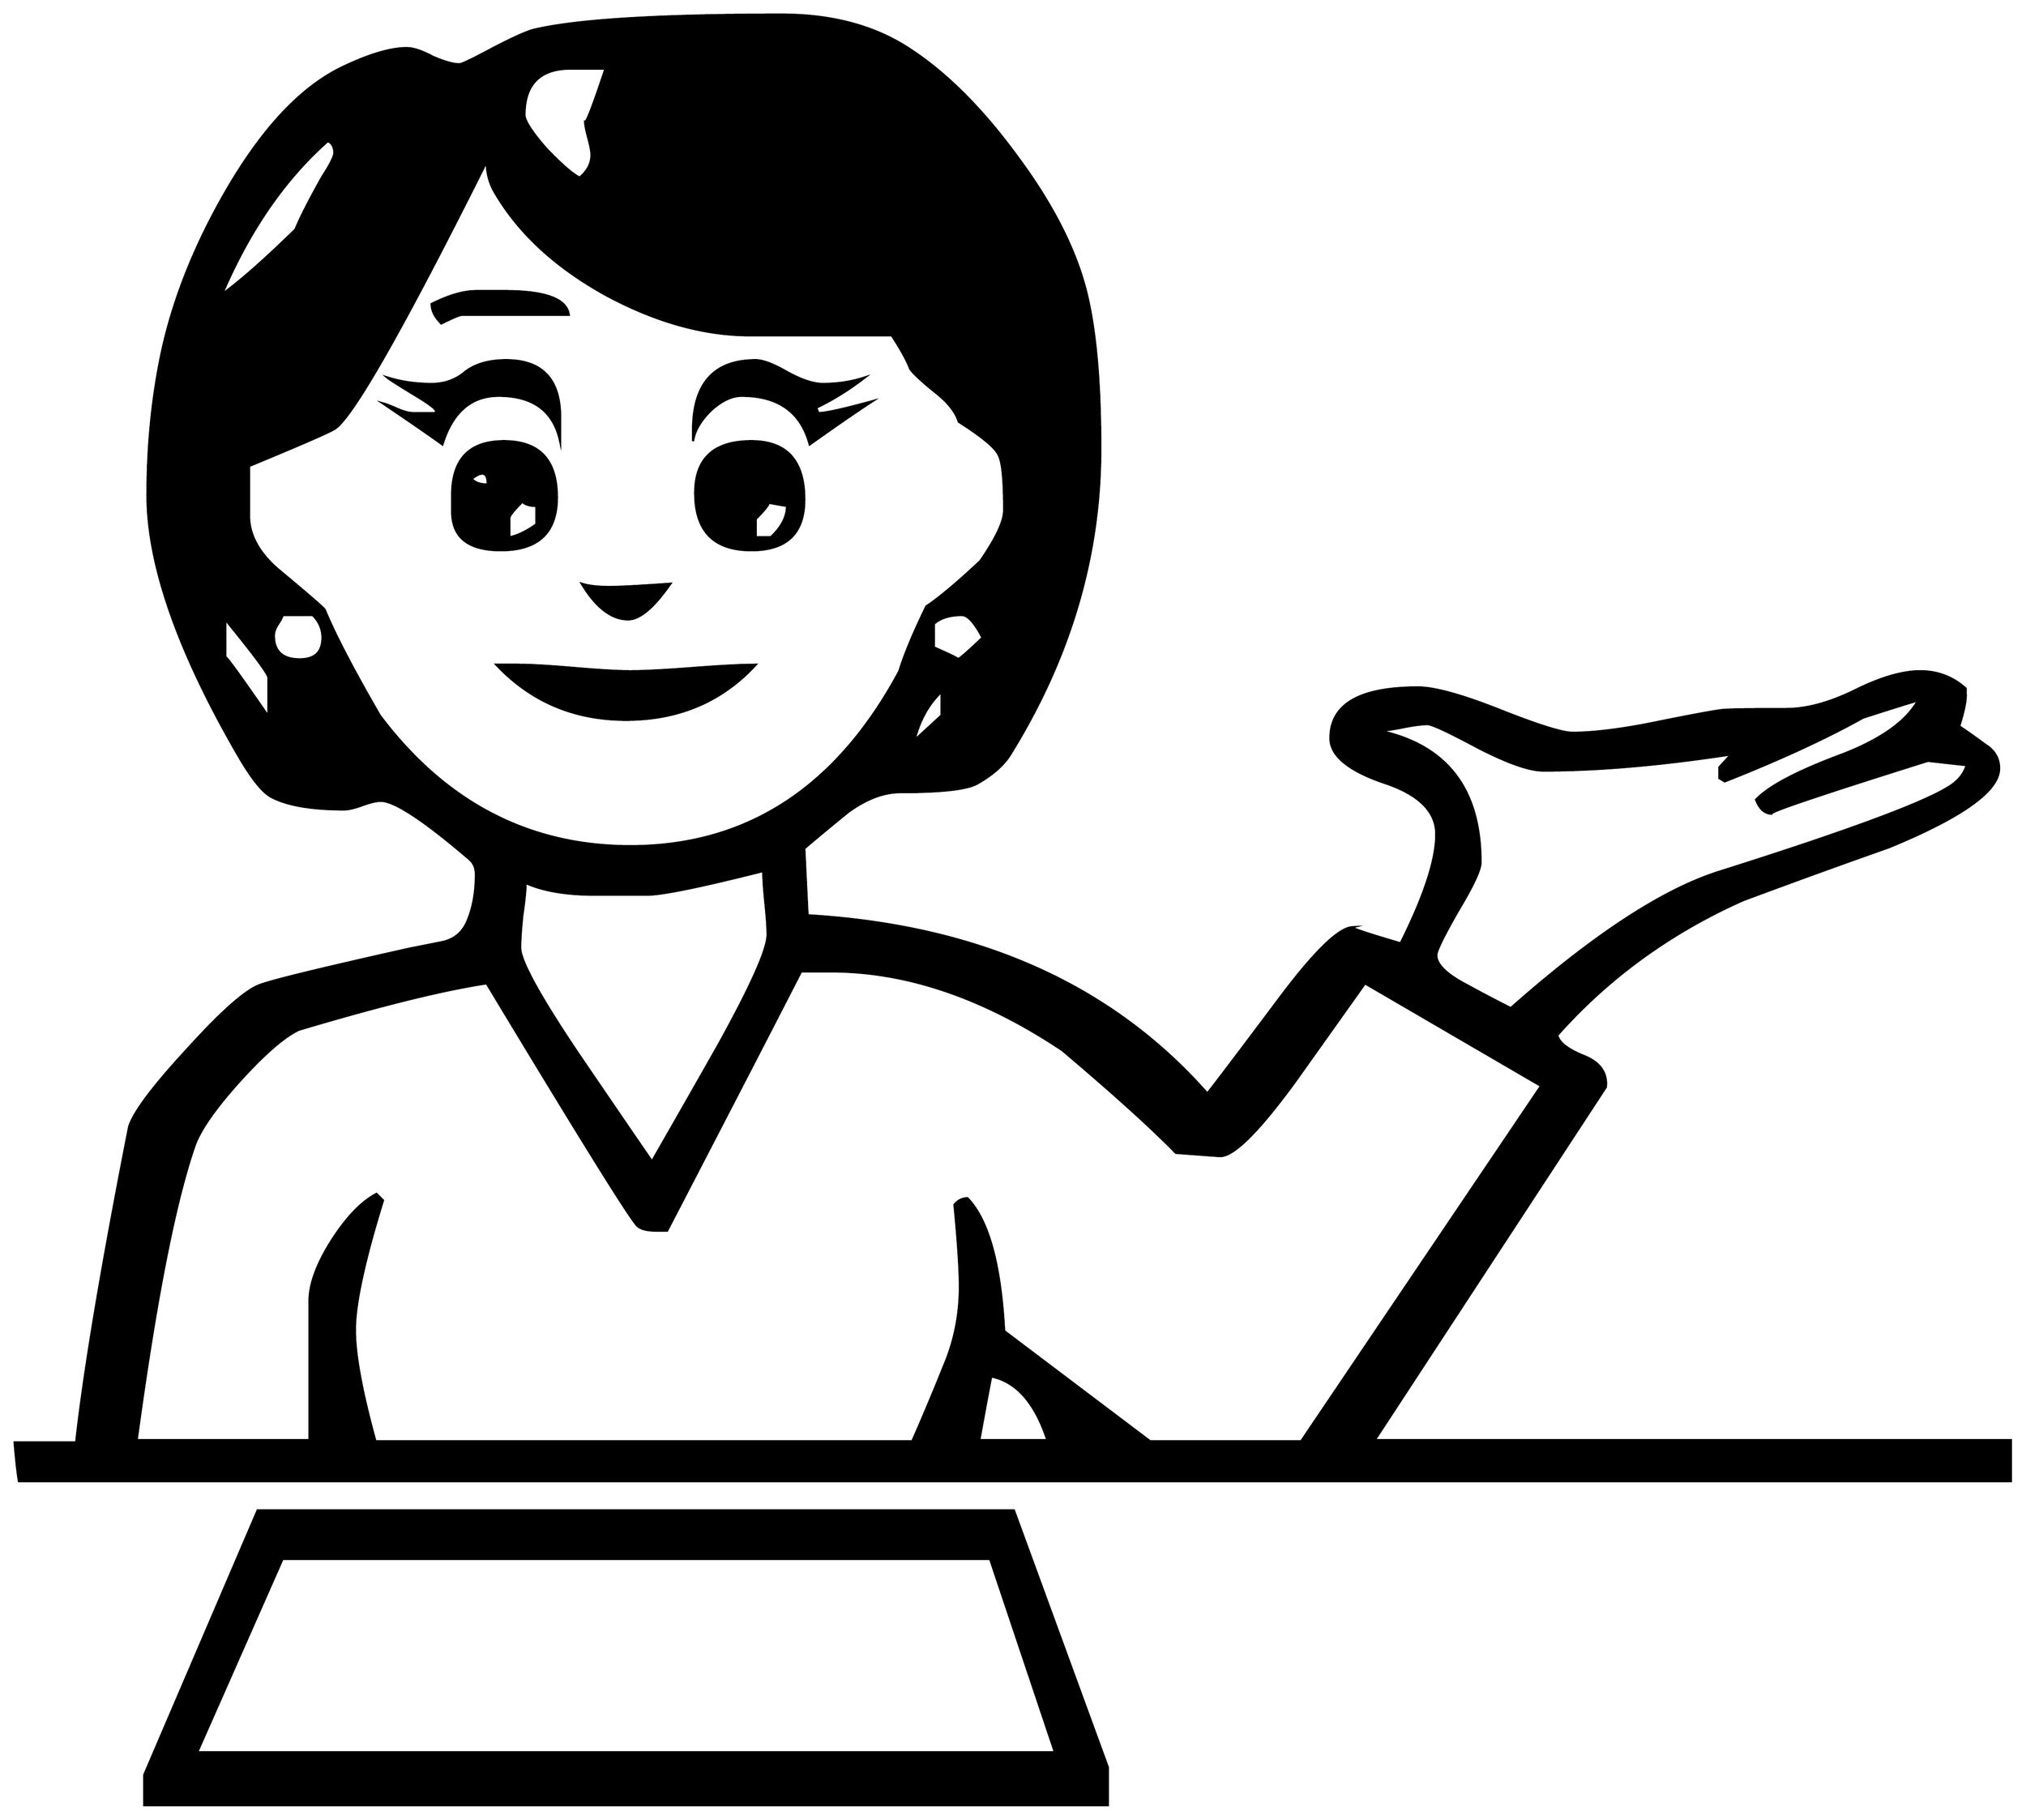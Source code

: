 


\begin{tikzpicture}[y=0.80pt, x=0.80pt, yscale=-1.0, xscale=1.0, inner sep=0pt, outer sep=0pt]
\begin{scope}[shift={(100.0,1609.0)},nonzero rule]
  \path[draw=.,fill=.,line width=1.600pt] (1930.0,44.0) --
    (86.0,44.0) .. controls (84.667,36.0) and (83.333,24.0) ..
    (82.0,8.0) -- (139.0,8.0) .. controls (146.333,-58.0) and
    (162.667,-155.333) .. (188.0,-284.0) .. controls (192.0,-297.333)
    and (209.667,-321.0) .. (241.0,-355.0) .. controls
    (272.333,-389.667) and (294.667,-409.667) .. (308.0,-415.0) ..
    controls (317.333,-419.0) and (363.667,-430.333) .. (447.0,-449.0)
    .. controls (457.0,-451.0) and (467.0,-453.0) ..
    (477.0,-455.0) .. controls (487.667,-457.0) and (495.333,-462.667)
    .. (500.0,-472.0) .. controls (506.0,-484.667) and
    (509.0,-500.0) .. (509.0,-518.0) .. controls (509.0,-524.0)
    and (507.0,-528.667) .. (503.0,-532.0) .. controls
    (461.0,-568.0) and (433.667,-586.0) .. (421.0,-586.0) ..
    controls (417.0,-586.0) and (411.333,-584.667) .. (404.0,-582.0)
    .. controls (396.667,-579.333) and (391.0,-578.0) ..
    (387.0,-578.0) .. controls (356.333,-578.0) and (333.667,-582.0)
    .. (319.0,-590.0) .. controls (311.0,-594.667) and
    (301.0,-607.333) .. (289.0,-628.0) .. controls (233.0,-724.667)
    and (205.0,-805.0) .. (205.0,-869.0) .. controls
    (205.0,-915.0) and (209.333,-958.667) .. (218.0,-1000.0) ..
    controls (228.667,-1050.0) and (248.667,-1100.333) ..
    (278.0,-1151.0) .. controls (312.0,-1209.667) and
    (348.333,-1248.0) .. (387.0,-1266.0) .. controls
    (411.0,-1277.333) and (430.333,-1283.0) .. (445.0,-1283.0) ..
    controls (451.0,-1283.0) and (459.0,-1280.333) ..
    (469.0,-1275.0) .. controls (479.667,-1270.333) and
    (488.0,-1268.0) .. (494.0,-1268.0) .. controls
    (496.0,-1268.0) and (506.333,-1273.0) .. (525.0,-1283.0) ..
    controls (544.333,-1293.0) and (557.0,-1298.667) ..
    (563.0,-1300.0) .. controls (602.333,-1309.333) and
    (678.667,-1314.0) .. (792.0,-1314.0) .. controls
    (836.667,-1314.0) and (874.667,-1304.333) .. (906.0,-1285.0) ..
    controls (941.333,-1263.0) and (975.667,-1229.333) ..
    (1009.0,-1184.0) .. controls (1042.333,-1139.333) and
    (1064.0,-1097.0) .. (1074.0,-1057.0) .. controls
    (1082.667,-1022.333) and (1087.0,-974.0) .. (1087.0,-912.0) ..
    controls (1087.0,-812.667) and (1059.0,-718.0) ..
    (1003.0,-628.0) .. controls (997.0,-618.667) and
    (987.0,-610.0) .. (973.0,-602.0) .. controls (963.667,-596.667)
    and (940.0,-594.0) .. (902.0,-594.0) .. controls
    (886.667,-594.0) and (870.667,-588.0) .. (854.0,-576.0) ..
    controls (840.0,-564.667) and (826.333,-553.333) .. (813.0,-542.0)
    .. controls (813.667,-528.0) and (814.667,-507.333) ..
    (816.0,-480.0) .. controls (974.0,-470.667) and
    (1097.333,-415.667) .. (1186.0,-315.0) .. controls
    (1188.0,-317.0) and (1210.0,-346.0) .. (1252.0,-402.0) ..
    controls (1285.333,-446.667) and (1308.333,-469.0) ..
    (1321.0,-469.0) .. controls (1316.333,-469.0) and
    (1331.0,-464.0) .. (1365.0,-454.0) .. controls
    (1387.0,-498.0) and (1398.0,-531.667) .. (1398.0,-555.0) ..
    controls (1398.0,-576.333) and (1381.667,-592.333) ..
    (1349.0,-603.0) .. controls (1316.333,-614.333) and
    (1300.0,-628.0) .. (1300.0,-644.0) .. controls
    (1300.0,-675.333) and (1327.0,-691.0) .. (1381.0,-691.0) ..
    controls (1396.333,-691.0) and (1421.667,-684.0) ..
    (1457.0,-670.0) .. controls (1492.333,-656.0) and
    (1514.667,-649.0) .. (1524.0,-649.0) .. controls
    (1542.0,-649.0) and (1565.0,-651.667) .. (1593.0,-657.0) ..
    controls (1629.0,-664.333) and (1652.0,-668.667) ..
    (1662.0,-670.0) .. controls (1668.0,-670.667) and
    (1688.0,-671.0) .. (1722.0,-671.0) .. controls
    (1740.667,-671.0) and (1761.667,-676.667) .. (1785.0,-688.0) ..
    controls (1809.0,-700.0) and (1829.333,-706.0) ..
    (1846.0,-706.0) .. controls (1862.0,-706.0) and
    (1876.0,-700.667) .. (1888.0,-690.0) -- (1888.0,-686.0) ..
    controls (1888.667,-680.0) and (1886.667,-669.667) ..
    (1882.0,-655.0) .. controls (1890.0,-649.667) and
    (1898.0,-644.0) .. (1906.0,-638.0) .. controls
    (1914.667,-632.667) and (1919.0,-625.333) .. (1919.0,-616.0) ..
    controls (1919.0,-595.333) and (1885.0,-571.0) ..
    (1817.0,-543.0) .. controls (1771.667,-527.0) and
    (1726.667,-510.667) .. (1682.0,-494.0) .. controls
    (1614.667,-464.0) and (1557.333,-422.333) .. (1510.0,-369.0) ..
    controls (1511.333,-362.333) and (1519.333,-356.0) ..
    (1534.0,-350.0) .. controls (1549.333,-344.0) and
    (1556.333,-334.333) .. (1555.0,-321.0) -- (1341.0,6.0) --
    (1930.0,6.0) -- (1930.0,44.0) -- cycle(1094.0,344.0) --
    (202.0,344.0) -- (202.0,316.0) -- (307.0,71.0) --
    (1007.0,71.0) -- (1094.0,309.0) -- (1094.0,344.0) --
    cycle(1889.0,-619.0) -- (1853.0,-623.0) .. controls
    (1749.0,-590.333) and (1701.0,-574.0) .. (1709.0,-574.0) ..
    controls (1702.333,-574.0) and (1697.333,-578.333) ..
    (1694.0,-587.0) .. controls (1706.0,-599.667) and
    (1732.667,-613.667) .. (1774.0,-629.0) .. controls
    (1810.0,-643.0) and (1833.333,-659.667) .. (1844.0,-679.0) ..
    controls (1832.667,-675.667) and (1815.667,-670.333) ..
    (1793.0,-663.0) .. controls (1758.333,-643.667) and
    (1715.667,-624.0) .. (1665.0,-604.0) -- (1660.0,-607.0) --
    (1660.0,-617.0) -- (1671.0,-629.0) .. controls
    (1605.667,-619.0) and (1547.667,-614.0) .. (1497.0,-614.0) ..
    controls (1484.333,-614.0) and (1464.333,-621.0) ..
    (1437.0,-635.0) .. controls (1409.667,-649.667) and
    (1394.0,-657.0) .. (1390.0,-657.0) .. controls
    (1384.667,-657.0) and (1377.0,-656.0) .. (1367.0,-654.0) ..
    controls (1357.0,-652.0) and (1349.667,-651.0) ..
    (1345.0,-651.0) .. controls (1407.667,-637.667) and
    (1439.0,-597.0) .. (1439.0,-529.0) .. controls
    (1439.0,-522.333) and (1432.0,-507.333) .. (1418.0,-484.0) ..
    controls (1404.667,-460.667) and (1398.0,-447.0) ..
    (1398.0,-443.0) .. controls (1398.0,-434.333) and
    (1407.667,-425.0) .. (1427.0,-415.0) .. controls
    (1440.333,-407.667) and (1453.667,-400.667) .. (1467.0,-394.0) ..
    controls (1543.0,-461.333) and (1607.0,-503.333) ..
    (1659.0,-520.0) .. controls (1785.667,-560.0) and
    (1858.333,-587.333) .. (1877.0,-602.0) .. controls
    (1883.0,-606.667) and (1887.0,-612.333) .. (1889.0,-619.0) --
    cycle(629.0,-1264.0) -- (597.0,-1264.0) .. controls
    (568.333,-1264.0) and (554.0,-1249.667) .. (554.0,-1221.0) ..
    controls (554.0,-1215.667) and (560.667,-1205.333) ..
    (574.0,-1190.0) .. controls (588.0,-1175.333) and
    (598.333,-1166.333) .. (605.0,-1163.0) .. controls
    (612.333,-1169.0) and (616.0,-1176.0) .. (616.0,-1184.0) ..
    controls (616.0,-1187.333) and (615.0,-1192.667) ..
    (613.0,-1200.0) .. controls (611.0,-1207.333) and
    (610.0,-1212.667) .. (610.0,-1216.0) .. controls
    (610.0,-1210.0) and (616.333,-1226.0) .. (629.0,-1264.0) --
    cycle(978.0,-737.0) .. controls (970.667,-751.0) and
    (964.333,-758.0) .. (959.0,-758.0) .. controls (947.667,-758.0)
    and (939.0,-755.333) .. (933.0,-750.0) -- (933.0,-728.0) ..
    controls (949.667,-720.667) and (957.0,-717.0) .. (955.0,-717.0)
    .. controls (956.333,-717.0) and (964.0,-723.667) ..
    (978.0,-737.0) -- cycle(940.0,-665.0) -- (940.0,-687.0) ..
    controls (928.0,-675.667) and (919.667,-660.667) .. (915.0,-642.0)
    -- (940.0,-665.0) -- cycle(998.0,-855.0) .. controls
    (998.0,-883.0) and (996.333,-900.0) .. (993.0,-906.0) ..
    controls (990.333,-912.667) and (978.0,-923.0) .. (956.0,-937.0)
    .. controls (953.333,-945.667) and (946.667,-954.333) ..
    (936.0,-963.0) .. controls (922.667,-973.667) and (914.333,-981.333)
    .. (911.0,-986.0) .. controls (908.333,-993.333) and
    (902.667,-1003.667) .. (894.0,-1017.0) -- (763.0,-1017.0) ..
    controls (720.333,-1017.0) and (676.0,-1029.333) ..
    (630.0,-1054.0) .. controls (584.0,-1079.333) and
    (550.0,-1110.333) .. (528.0,-1147.0) .. controls
    (522.0,-1156.333) and (519.0,-1166.667) .. (519.0,-1178.0) ..
    controls (443.0,-1026.0) and (396.333,-943.667) ..
    (379.0,-931.0) .. controls (375.667,-928.333) and (349.0,-916.667)
    .. (299.0,-896.0) -- (299.0,-850.0) .. controls
    (299.0,-832.667) and (307.667,-816.333) .. (325.0,-801.0) ..
    controls (353.0,-777.667) and (367.667,-765.0) .. (369.0,-763.0)
    .. controls (378.333,-740.333) and (395.333,-707.667) ..
    (420.0,-665.0) .. controls (480.667,-584.333) and (558.0,-544.0)
    .. (652.0,-544.0) .. controls (760.0,-544.0) and
    (843.0,-598.0) .. (901.0,-706.0) .. controls (905.667,-721.333)
    and (914.0,-741.333) .. (926.0,-766.0) .. controls
    (938.0,-774.0) and (954.667,-788.0) .. (976.0,-808.0) ..
    controls (990.667,-829.333) and (998.0,-845.0) .. (998.0,-855.0)
    -- cycle(378.0,-1186.0) .. controls (378.0,-1191.333) and
    (376.0,-1195.0) .. (372.0,-1197.0) .. controls
    (332.0,-1161.667) and (299.333,-1114.333) .. (274.0,-1055.0) ..
    controls (290.667,-1067.0) and (313.333,-1087.0) ..
    (342.0,-1115.0) .. controls (346.667,-1126.333) and
    (355.0,-1142.667) .. (367.0,-1164.0) .. controls
    (374.333,-1175.333) and (378.0,-1182.667) .. (378.0,-1186.0) --
    cycle(367.0,-737.0) .. controls (367.0,-745.0) and
    (364.0,-752.0) .. (358.0,-758.0) -- (330.0,-758.0) ..
    controls (330.0,-756.667) and (328.667,-754.0) .. (326.0,-750.0)
    .. controls (323.333,-746.0) and (322.0,-742.333) ..
    (322.0,-739.0) .. controls (322.0,-724.333) and (330.0,-717.0)
    .. (346.0,-717.0) .. controls (360.0,-717.0) and
    (367.0,-723.667) .. (367.0,-737.0) -- cycle(1495.0,-322.0) --
    (1332.0,-417.0) .. controls (1310.667,-387.0) and
    (1289.333,-357.0) .. (1268.0,-327.0) .. controls
    (1234.0,-280.333) and (1210.667,-257.0) .. (1198.0,-257.0) ..
    controls (1197.333,-257.0) and (1183.667,-258.0) ..
    (1157.0,-260.0) .. controls (1135.0,-282.667) and
    (1100.0,-314.333) .. (1052.0,-355.0) .. controls
    (977.333,-405.0) and (904.0,-429.333) .. (832.0,-428.0) --
    (810.0,-428.0) .. controls (782.667,-374.667) and (741.333,-294.667)
    .. (686.0,-188.0) -- (676.0,-188.0) .. controls
    (668.0,-188.0) and (662.333,-189.333) .. (659.0,-192.0) ..
    controls (653.667,-196.0) and (607.0,-271.0) .. (519.0,-417.0)
    .. controls (479.0,-411.0) and (421.0,-396.667) ..
    (345.0,-374.0) .. controls (331.0,-367.333) and (312.333,-351.0)
    .. (289.0,-325.0) .. controls (266.333,-299.667) and
    (252.667,-279.667) .. (248.0,-265.0) .. controls (230.0,-212.333)
    and (212.333,-122.0) .. (195.0,6.0) -- (355.0,6.0) --
    (355.0,-123.0) .. controls (355.0,-138.333) and (361.667,-156.667)
    .. (375.0,-178.0) .. controls (389.0,-200.0) and
    (403.0,-214.667) .. (417.0,-222.0) -- (423.0,-216.0) ..
    controls (405.667,-160.0) and (397.0,-120.0) .. (397.0,-96.0)
    .. controls (397.0,-73.333) and (403.333,-39.0) .. (416.0,7.0)
    -- (913.0,7.0) .. controls (923.0,-15.667) and (932.667,-38.667)
    .. (942.0,-62.0) .. controls (952.0,-85.333) and
    (957.0,-110.0) .. (957.0,-136.0) .. controls (957.0,-152.0)
    and (955.333,-177.333) .. (952.0,-212.0) .. controls
    (955.333,-216.0) and (959.333,-218.0) .. (964.0,-218.0) ..
    controls (983.333,-198.0) and (994.667,-157.0) .. (998.0,-95.0)
    .. controls (1028.0,-72.333) and (1073.0,-38.333) ..
    (1133.0,7.0) -- (1273.0,7.0) -- (1495.0,-322.0) --
    cycle(779.0,-462.0) .. controls (779.0,-468.667) and
    (778.333,-478.333) .. (777.0,-491.0) .. controls (775.667,-504.333)
    and (775.0,-514.333) .. (775.0,-521.0) .. controls
    (717.0,-506.333) and (681.0,-499.0) .. (667.0,-499.0) --
    (620.0,-499.0) .. controls (592.667,-499.0) and (571.0,-502.667)
    .. (555.0,-510.0) .. controls (555.0,-503.333) and
    (554.0,-493.333) .. (552.0,-480.0) .. controls (550.667,-466.667)
    and (550.0,-456.667) .. (550.0,-450.0) .. controls
    (550.0,-438.0) and (567.667,-405.667) .. (603.0,-353.0) ..
    controls (625.667,-319.667) and (648.667,-286.0) .. (672.0,-252.0)
    .. controls (692.667,-288.0) and (713.0,-323.667) ..
    (733.0,-359.0) .. controls (763.667,-414.333) and (779.0,-448.667)
    .. (779.0,-462.0) -- cycle(1038.0,6.0) .. controls
    (1026.667,-28.667) and (1009.333,-48.333) .. (986.0,-53.0) ..
    controls (984.0,-43.0) and (980.333,-23.333) .. (975.0,6.0) --
    (1038.0,6.0) -- cycle(317.0,-664.0) -- (317.0,-700.0) ..
    controls (317.0,-703.333) and (303.667,-721.333) .. (277.0,-754.0)
    -- (277.0,-719.0) .. controls (277.0,-721.0) and
    (290.333,-702.667) .. (317.0,-664.0) -- cycle(1045.0,295.0) --
    (985.0,116.0) -- (330.0,116.0) -- (251.0,295.0) --
    (1045.0,295.0) -- cycle(876.0,-956.0) .. controls
    (862.667,-947.333) and (843.333,-934.0) .. (818.0,-916.0) ..
    controls (810.0,-946.0) and (789.0,-961.0) .. (755.0,-961.0)
    .. controls (745.667,-961.0) and (736.0,-956.333) ..
    (726.0,-947.0) .. controls (716.667,-937.667) and (711.333,-928.333)
    .. (710.0,-919.0) -- (710.0,-929.0) .. controls
    (710.0,-972.333) and (729.333,-994.0) .. (768.0,-994.0) ..
    controls (774.667,-994.0) and (784.333,-990.333) .. (797.0,-983.0)
    .. controls (810.333,-975.667) and (821.333,-972.0) ..
    (830.0,-972.0) .. controls (844.0,-972.0) and (857.0,-974.0)
    .. (869.0,-978.0) .. controls (854.333,-966.667) and
    (839.333,-957.333) .. (824.0,-950.0) -- (826.0,-945.0) ..
    controls (832.667,-945.0) and (849.333,-948.667) .. (876.0,-956.0)
    -- cycle(813.0,-865.0) .. controls (813.0,-833.667) and
    (796.667,-818.0) .. (764.0,-818.0) .. controls (729.333,-818.0)
    and (712.0,-835.667) .. (712.0,-871.0) .. controls
    (712.0,-903.0) and (729.333,-919.0) .. (764.0,-919.0) ..
    controls (796.667,-919.0) and (813.0,-901.0) .. (813.0,-865.0)
    -- cycle(595.0,-1036.0) -- (496.0,-1036.0) .. controls
    (494.0,-1036.0) and (487.667,-1033.333) .. (477.0,-1028.0) ..
    controls (471.0,-1034.0) and (468.0,-1040.0) ..
    (468.0,-1046.0) .. controls (484.0,-1054.0) and
    (497.667,-1058.0) .. (509.0,-1058.0) -- (536.0,-1058.0) ..
    controls (573.333,-1058.0) and (593.0,-1050.667) ..
    (595.0,-1036.0) -- cycle(587.0,-919.0) .. controls
    (581.0,-947.0) and (562.0,-961.0) .. (530.0,-961.0) ..
    controls (504.667,-961.0) and (487.333,-946.0) .. (478.0,-916.0)
    .. controls (466.0,-924.667) and (447.667,-937.333) ..
    (423.0,-954.0) .. controls (425.667,-953.333) and (430.0,-951.667)
    .. (436.0,-949.0) .. controls (442.0,-946.333) and
    (447.0,-945.0) .. (451.0,-945.0) -- (472.0,-945.0) --
    (472.0,-947.0) .. controls (472.0,-949.0) and (465.333,-954.0)
    .. (452.0,-962.0) .. controls (436.667,-971.333) and
    (428.333,-976.667) .. (427.0,-978.0) .. controls (439.667,-974.0)
    and (453.333,-972.0) .. (468.0,-972.0) .. controls
    (480.0,-972.0) and (490.333,-975.667) .. (499.0,-983.0) ..
    controls (508.333,-990.333) and (521.0,-994.0) .. (537.0,-994.0)
    .. controls (570.333,-994.0) and (587.0,-976.333) ..
    (587.0,-941.0) -- (587.0,-919.0) -- cycle(689.0,-787.0) ..
    controls (673.667,-765.0) and (660.667,-754.0) .. (650.0,-754.0)
    .. controls (634.667,-754.0) and (620.333,-765.0) ..
    (607.0,-787.0) .. controls (613.0,-785.0) and (621.667,-784.0)
    .. (633.0,-784.0) .. controls (642.333,-784.0) and
    (661.0,-785.0) .. (689.0,-787.0) -- cycle(584.0,-867.0) ..
    controls (584.0,-834.333) and (566.667,-818.0) .. (532.0,-818.0)
    .. controls (502.0,-818.0) and (487.0,-830.0) ..
    (487.0,-854.0) -- (487.0,-869.0) .. controls (487.0,-902.333)
    and (503.0,-919.0) .. (535.0,-919.0) .. controls
    (567.667,-919.0) and (584.0,-901.667) .. (584.0,-867.0) --
    cycle(768.0,-712.0) .. controls (736.667,-678.0) and
    (696.667,-661.0) .. (648.0,-661.0) .. controls (600.0,-661.0)
    and (560.0,-678.0) .. (528.0,-712.0) -- (548.0,-712.0) ..
    controls (559.333,-712.0) and (576.667,-711.0) .. (600.0,-709.0)
    .. controls (623.333,-707.0) and (640.667,-706.0) ..
    (652.0,-706.0) .. controls (664.667,-706.0) and (684.0,-707.0)
    .. (710.0,-709.0) .. controls (736.0,-711.0) and
    (755.333,-712.0) .. (768.0,-712.0) -- cycle(797.0,-859.0) ..
    controls (793.0,-859.667) and (787.333,-860.667) .. (780.0,-862.0)
    .. controls (780.0,-860.0) and (776.0,-855.0) ..
    (768.0,-847.0) -- (768.0,-830.0) -- (782.0,-830.0) ..
    controls (792.0,-839.333) and (797.0,-849.0) .. (797.0,-859.0)
    -- cycle(565.0,-842.0) -- (565.0,-859.0) .. controls
    (559.0,-859.0) and (554.667,-860.333) .. (552.0,-863.0) ..
    controls (544.0,-855.0) and (540.0,-850.0) .. (540.0,-848.0)
    -- (540.0,-830.0) .. controls (547.333,-831.333) and
    (555.667,-835.333) .. (565.0,-842.0) -- cycle(520.0,-879.0) ..
    controls (520.0,-885.667) and (518.333,-889.0) .. (515.0,-889.0)
    .. controls (512.333,-889.0) and (509.0,-887.333) ..
    (505.0,-884.0) .. controls (508.333,-880.667) and (512.667,-879.0)
    .. (518.0,-879.0) -- (520.0,-879.0) -- cycle;
\end{scope}

\end{tikzpicture}

